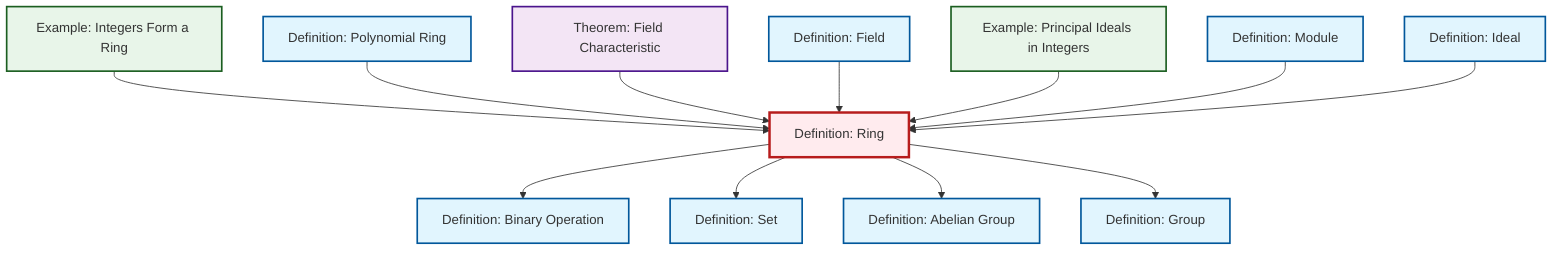 graph TD
    classDef definition fill:#e1f5fe,stroke:#01579b,stroke-width:2px
    classDef theorem fill:#f3e5f5,stroke:#4a148c,stroke-width:2px
    classDef axiom fill:#fff3e0,stroke:#e65100,stroke-width:2px
    classDef example fill:#e8f5e9,stroke:#1b5e20,stroke-width:2px
    classDef current fill:#ffebee,stroke:#b71c1c,stroke-width:3px
    def-polynomial-ring["Definition: Polynomial Ring"]:::definition
    def-set["Definition: Set"]:::definition
    def-binary-operation["Definition: Binary Operation"]:::definition
    ex-principal-ideal["Example: Principal Ideals in Integers"]:::example
    ex-integers-ring["Example: Integers Form a Ring"]:::example
    def-ideal["Definition: Ideal"]:::definition
    def-ring["Definition: Ring"]:::definition
    def-field["Definition: Field"]:::definition
    thm-field-characteristic["Theorem: Field Characteristic"]:::theorem
    def-group["Definition: Group"]:::definition
    def-abelian-group["Definition: Abelian Group"]:::definition
    def-module["Definition: Module"]:::definition
    def-ring --> def-binary-operation
    ex-integers-ring --> def-ring
    def-polynomial-ring --> def-ring
    def-ring --> def-set
    thm-field-characteristic --> def-ring
    def-field --> def-ring
    ex-principal-ideal --> def-ring
    def-module --> def-ring
    def-ideal --> def-ring
    def-ring --> def-abelian-group
    def-ring --> def-group
    class def-ring current